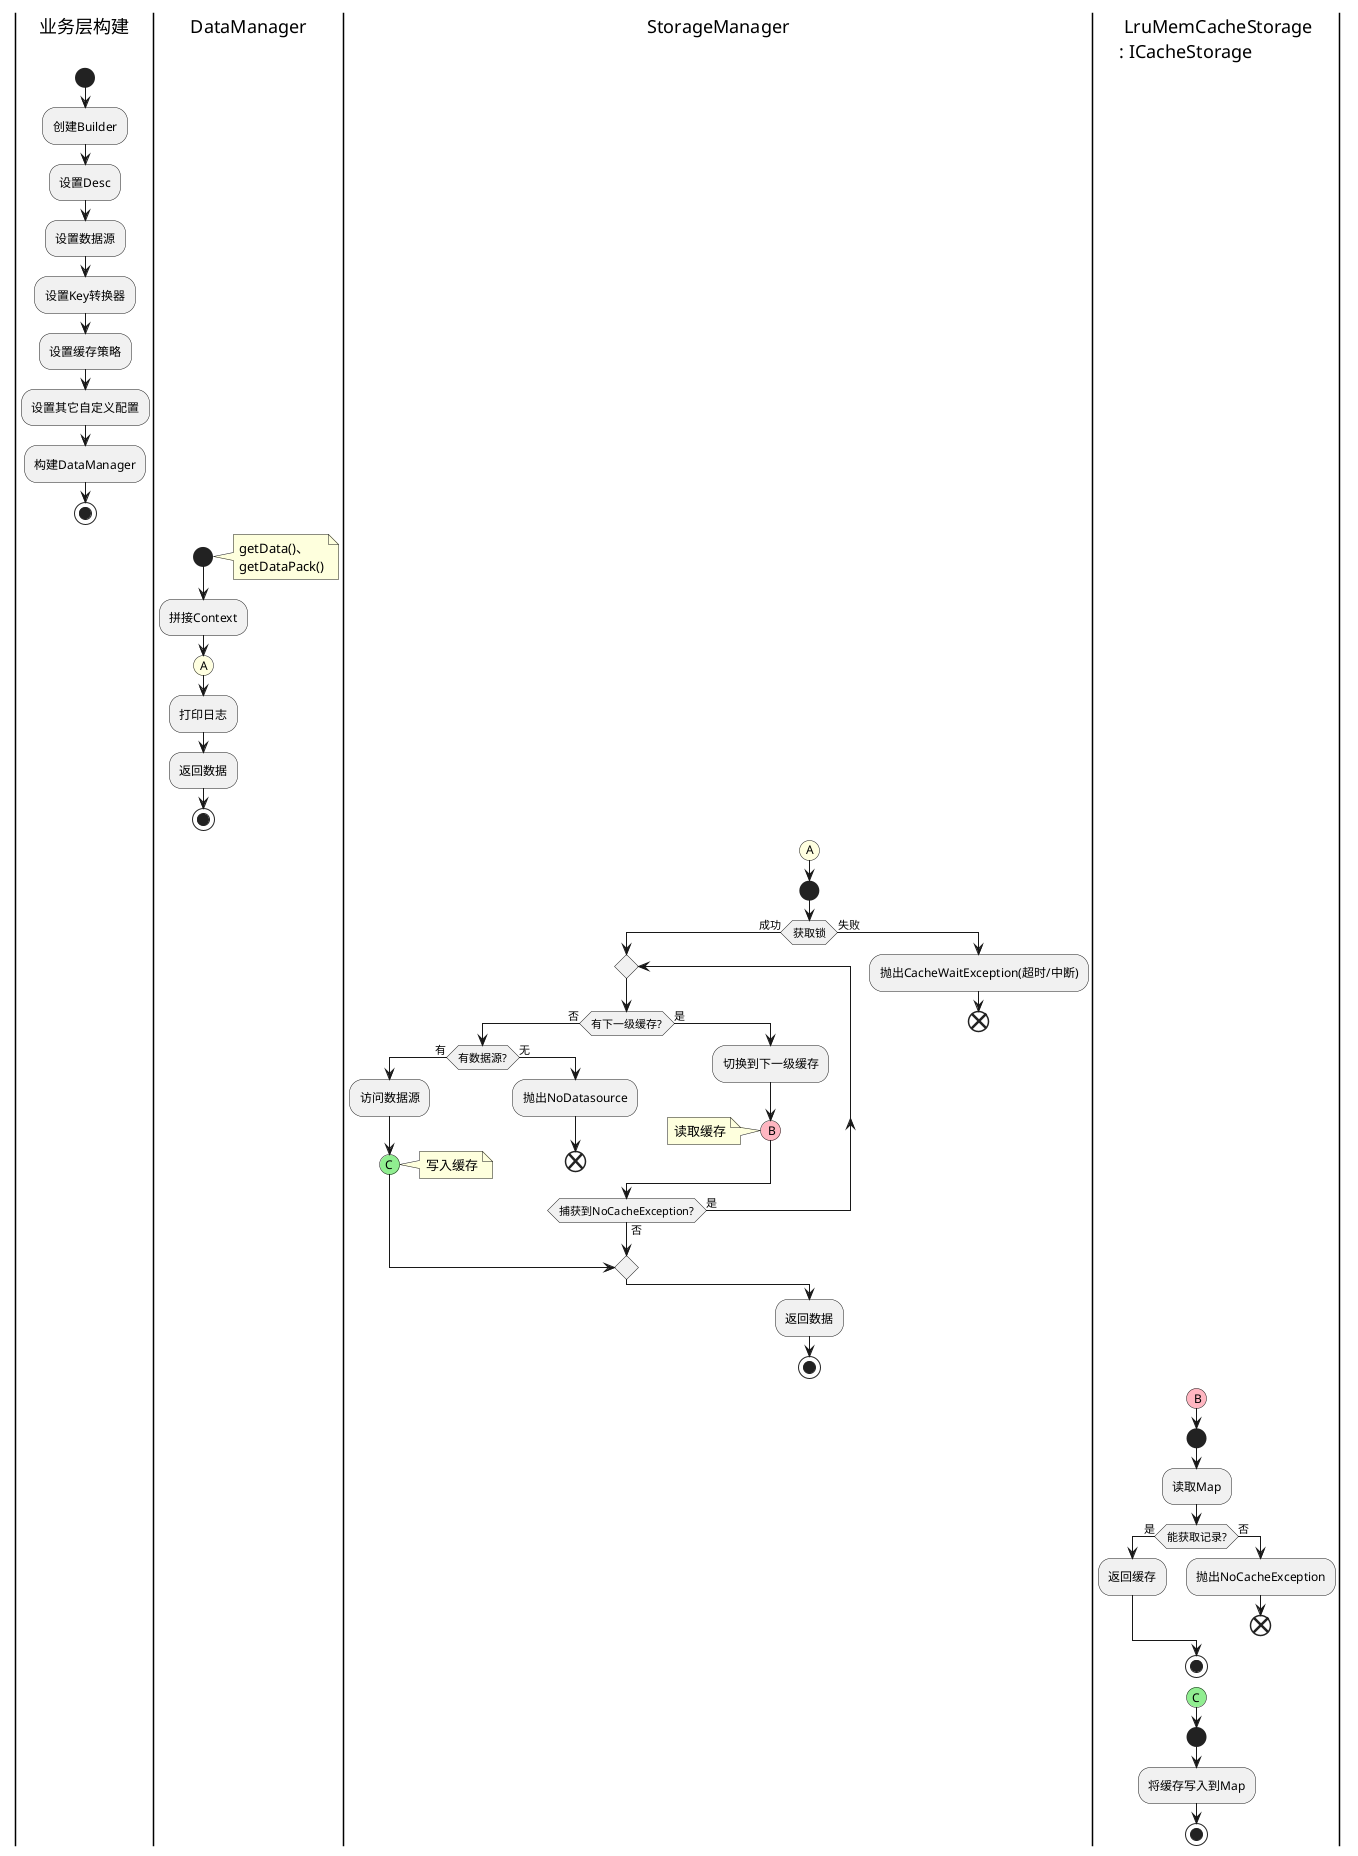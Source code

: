 @startuml
'https://plantuml.com/activity-diagram-beta

|业务层构建|
start
:创建Builder;
:设置Desc;
:设置数据源;
:设置Key转换器;
:设置缓存策略;
:设置其它自定义配置;
:构建DataManager;
stop

|DataManager|
start
note right
getData()、
getDataPack()
end note
:拼接Context;
#lightyellow:(A)
:打印日志;
:返回数据;
stop

|StorageManager|
#lightyellow:(A)
start
if(获取锁) is(成功) then
    repeat
        if (有下一级缓存?) is (否) then
            if (有数据源?) is (有) then
                :访问数据源;
                #lightgreen:(C)
                note right: 写入缓存
                break
            else (无)
                :抛出NoDatasource;
                end
            endif
        else (是)
            :切换到下一级缓存;
            #lightpink:(B)
            note: 读取缓存
        endif
    repeat while (捕获到NoCacheException?) is (是) not (否)
else (失败)
    :抛出CacheWaitException(超时/中断);
    end
endif
:返回数据;
stop

|mcs| LruMemCacheStorage\n: ICacheStorage
#lightpink:(B)
start
:读取Map;
if (能获取记录?) is (是) then
    :返回缓存;
else (否)
    :抛出NoCacheException;
    end
endif
stop

|mcs|
#lightgreen:(C)
start
:将缓存写入到Map;
stop

@enduml

